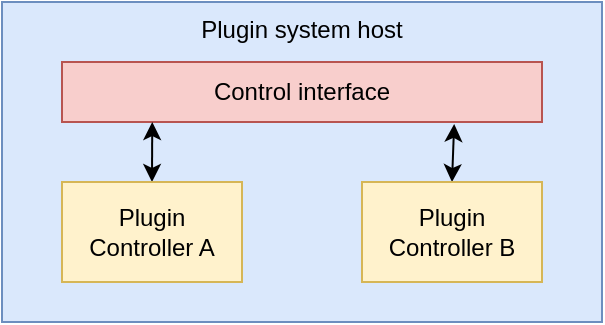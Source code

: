 <mxfile version="13.3.1" type="device"><diagram id="MXFxLS-z-ZyAwB0twO_t" name="Page-1"><mxGraphModel dx="1422" dy="816" grid="1" gridSize="10" guides="1" tooltips="1" connect="1" arrows="1" fold="1" page="1" pageScale="1" pageWidth="827" pageHeight="1169" math="0" shadow="0"><root><mxCell id="0"/><mxCell id="1" parent="0"/><mxCell id="MhwPOhaVClYfqCNo_yfw-1" value="Plugin system host" style="rounded=0;whiteSpace=wrap;html=1;fillColor=#dae8fc;strokeColor=#6c8ebf;verticalAlign=top;" parent="1" vertex="1"><mxGeometry x="170" y="250" width="300" height="160" as="geometry"/></mxCell><mxCell id="MhwPOhaVClYfqCNo_yfw-2" value="Control interface" style="rounded=0;whiteSpace=wrap;html=1;fillColor=#f8cecc;strokeColor=#b85450;" parent="1" vertex="1"><mxGeometry x="200" y="280" width="240" height="30" as="geometry"/></mxCell><mxCell id="MhwPOhaVClYfqCNo_yfw-6" style="edgeStyle=none;rounded=0;orthogonalLoop=1;jettySize=auto;html=1;exitX=0.5;exitY=0;exitDx=0;exitDy=0;entryX=0.188;entryY=1;entryDx=0;entryDy=0;entryPerimeter=0;startArrow=classic;startFill=1;" parent="1" source="MhwPOhaVClYfqCNo_yfw-3" target="MhwPOhaVClYfqCNo_yfw-2" edge="1"><mxGeometry relative="1" as="geometry"/></mxCell><mxCell id="MhwPOhaVClYfqCNo_yfw-3" value="Plugin Controller A" style="rounded=0;whiteSpace=wrap;html=1;fillColor=#fff2cc;strokeColor=#d6b656;" parent="1" vertex="1"><mxGeometry x="200" y="340" width="90" height="50" as="geometry"/></mxCell><mxCell id="MhwPOhaVClYfqCNo_yfw-7" style="edgeStyle=none;rounded=0;orthogonalLoop=1;jettySize=auto;html=1;exitX=0.5;exitY=0;exitDx=0;exitDy=0;entryX=0.817;entryY=1.033;entryDx=0;entryDy=0;entryPerimeter=0;startArrow=classic;startFill=1;" parent="1" source="MhwPOhaVClYfqCNo_yfw-4" target="MhwPOhaVClYfqCNo_yfw-2" edge="1"><mxGeometry relative="1" as="geometry"/></mxCell><mxCell id="MhwPOhaVClYfqCNo_yfw-4" value="Plugin Controller B" style="rounded=0;whiteSpace=wrap;html=1;fillColor=#fff2cc;strokeColor=#d6b656;" parent="1" vertex="1"><mxGeometry x="350" y="340" width="90" height="50" as="geometry"/></mxCell></root></mxGraphModel></diagram></mxfile>